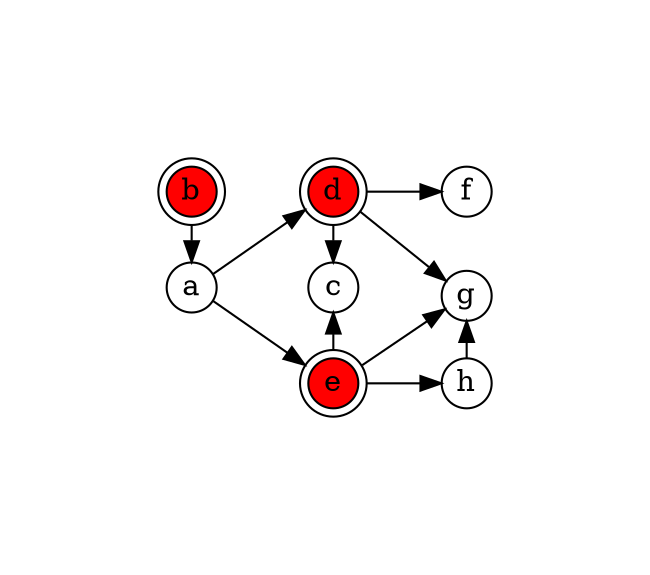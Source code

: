 digraph A {
  rankdir=LR;
  center=true; margin=1; 

  node [height="0.33", width="0.33", fixedsize=true];

  b->a->d->g;
  a->e->h;

  e->g;

  d->{c,f};

  c->e [dir="back"];
  g->h [dir="back"];

  b,d,e [style=filled, fillcolor=red, peripheries=2];

  {rank=same; f;g;h;}
  {rank=same; d;e;c;}
  {rank=same; a;b;}

}
